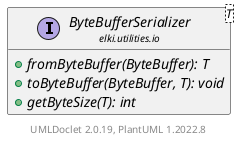 @startuml
    remove .*\.(Instance|Par|Parameterizer|Factory)$
    set namespaceSeparator none
    hide empty fields
    hide empty methods

    interface "<size:14>ByteBufferSerializer\n<size:10>elki.utilities.io" as elki.utilities.io.ByteBufferSerializer<T> [[ByteBufferSerializer.html]] {
        {abstract} +fromByteBuffer(ByteBuffer): T
        {abstract} +toByteBuffer(ByteBuffer, T): void
        {abstract} +getByteSize(T): int
    }

    center footer UMLDoclet 2.0.19, PlantUML 1.2022.8
@enduml
